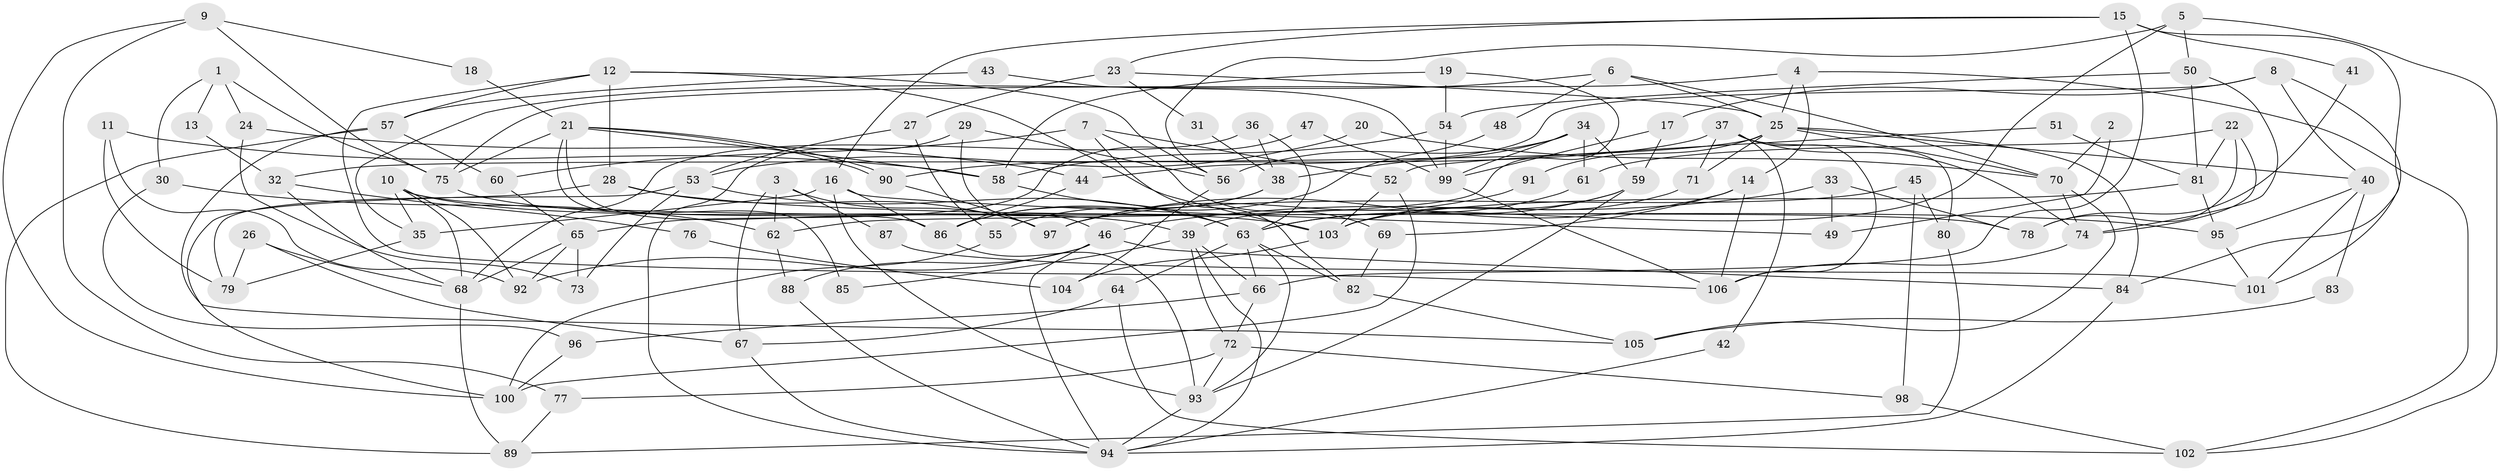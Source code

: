 // Generated by graph-tools (version 1.1) at 2025/35/03/09/25 02:35:55]
// undirected, 106 vertices, 212 edges
graph export_dot {
graph [start="1"]
  node [color=gray90,style=filled];
  1;
  2;
  3;
  4;
  5;
  6;
  7;
  8;
  9;
  10;
  11;
  12;
  13;
  14;
  15;
  16;
  17;
  18;
  19;
  20;
  21;
  22;
  23;
  24;
  25;
  26;
  27;
  28;
  29;
  30;
  31;
  32;
  33;
  34;
  35;
  36;
  37;
  38;
  39;
  40;
  41;
  42;
  43;
  44;
  45;
  46;
  47;
  48;
  49;
  50;
  51;
  52;
  53;
  54;
  55;
  56;
  57;
  58;
  59;
  60;
  61;
  62;
  63;
  64;
  65;
  66;
  67;
  68;
  69;
  70;
  71;
  72;
  73;
  74;
  75;
  76;
  77;
  78;
  79;
  80;
  81;
  82;
  83;
  84;
  85;
  86;
  87;
  88;
  89;
  90;
  91;
  92;
  93;
  94;
  95;
  96;
  97;
  98;
  99;
  100;
  101;
  102;
  103;
  104;
  105;
  106;
  1 -- 24;
  1 -- 75;
  1 -- 13;
  1 -- 30;
  2 -- 49;
  2 -- 70;
  3 -- 67;
  3 -- 62;
  3 -- 87;
  3 -- 97;
  4 -- 14;
  4 -- 75;
  4 -- 25;
  4 -- 102;
  5 -- 50;
  5 -- 39;
  5 -- 56;
  5 -- 102;
  6 -- 25;
  6 -- 70;
  6 -- 35;
  6 -- 48;
  7 -- 60;
  7 -- 52;
  7 -- 69;
  7 -- 82;
  8 -- 17;
  8 -- 101;
  8 -- 40;
  8 -- 44;
  9 -- 100;
  9 -- 77;
  9 -- 18;
  9 -- 75;
  10 -- 39;
  10 -- 35;
  10 -- 68;
  10 -- 78;
  10 -- 92;
  11 -- 79;
  11 -- 58;
  11 -- 92;
  12 -- 103;
  12 -- 28;
  12 -- 56;
  12 -- 57;
  12 -- 106;
  13 -- 32;
  14 -- 97;
  14 -- 69;
  14 -- 106;
  15 -- 66;
  15 -- 84;
  15 -- 16;
  15 -- 23;
  15 -- 41;
  16 -- 86;
  16 -- 35;
  16 -- 49;
  16 -- 93;
  17 -- 99;
  17 -- 59;
  18 -- 21;
  19 -- 54;
  19 -- 58;
  19 -- 62;
  20 -- 53;
  20 -- 70;
  21 -- 86;
  21 -- 90;
  21 -- 90;
  21 -- 58;
  21 -- 75;
  21 -- 85;
  22 -- 74;
  22 -- 61;
  22 -- 78;
  22 -- 81;
  23 -- 25;
  23 -- 27;
  23 -- 31;
  24 -- 44;
  24 -- 73;
  25 -- 84;
  25 -- 32;
  25 -- 40;
  25 -- 70;
  25 -- 71;
  25 -- 91;
  26 -- 68;
  26 -- 67;
  26 -- 79;
  27 -- 53;
  27 -- 55;
  28 -- 95;
  28 -- 97;
  28 -- 100;
  29 -- 94;
  29 -- 56;
  29 -- 46;
  30 -- 62;
  30 -- 96;
  31 -- 38;
  32 -- 68;
  32 -- 76;
  33 -- 46;
  33 -- 78;
  33 -- 49;
  34 -- 56;
  34 -- 99;
  34 -- 38;
  34 -- 59;
  34 -- 61;
  35 -- 79;
  36 -- 38;
  36 -- 63;
  36 -- 68;
  37 -- 90;
  37 -- 106;
  37 -- 42;
  37 -- 71;
  37 -- 74;
  37 -- 80;
  38 -- 55;
  38 -- 86;
  39 -- 94;
  39 -- 66;
  39 -- 72;
  39 -- 85;
  40 -- 83;
  40 -- 95;
  40 -- 101;
  41 -- 78;
  42 -- 94;
  43 -- 99;
  43 -- 57;
  44 -- 86;
  45 -- 98;
  45 -- 80;
  45 -- 97;
  46 -- 92;
  46 -- 84;
  46 -- 88;
  46 -- 94;
  47 -- 65;
  47 -- 99;
  48 -- 86;
  50 -- 81;
  50 -- 74;
  50 -- 54;
  51 -- 81;
  51 -- 52;
  52 -- 100;
  52 -- 103;
  53 -- 63;
  53 -- 79;
  53 -- 73;
  54 -- 58;
  54 -- 99;
  55 -- 100;
  56 -- 104;
  57 -- 105;
  57 -- 60;
  57 -- 89;
  58 -- 63;
  59 -- 103;
  59 -- 63;
  59 -- 93;
  60 -- 65;
  61 -- 63;
  62 -- 88;
  63 -- 93;
  63 -- 64;
  63 -- 66;
  63 -- 82;
  64 -- 102;
  64 -- 67;
  65 -- 68;
  65 -- 92;
  65 -- 73;
  66 -- 72;
  66 -- 96;
  67 -- 94;
  68 -- 89;
  69 -- 82;
  70 -- 74;
  70 -- 105;
  71 -- 103;
  72 -- 93;
  72 -- 77;
  72 -- 98;
  74 -- 106;
  75 -- 103;
  76 -- 104;
  77 -- 89;
  80 -- 89;
  81 -- 103;
  81 -- 95;
  82 -- 105;
  83 -- 105;
  84 -- 94;
  86 -- 93;
  87 -- 101;
  88 -- 94;
  90 -- 97;
  91 -- 97;
  93 -- 94;
  95 -- 101;
  96 -- 100;
  98 -- 102;
  99 -- 106;
  103 -- 104;
}

